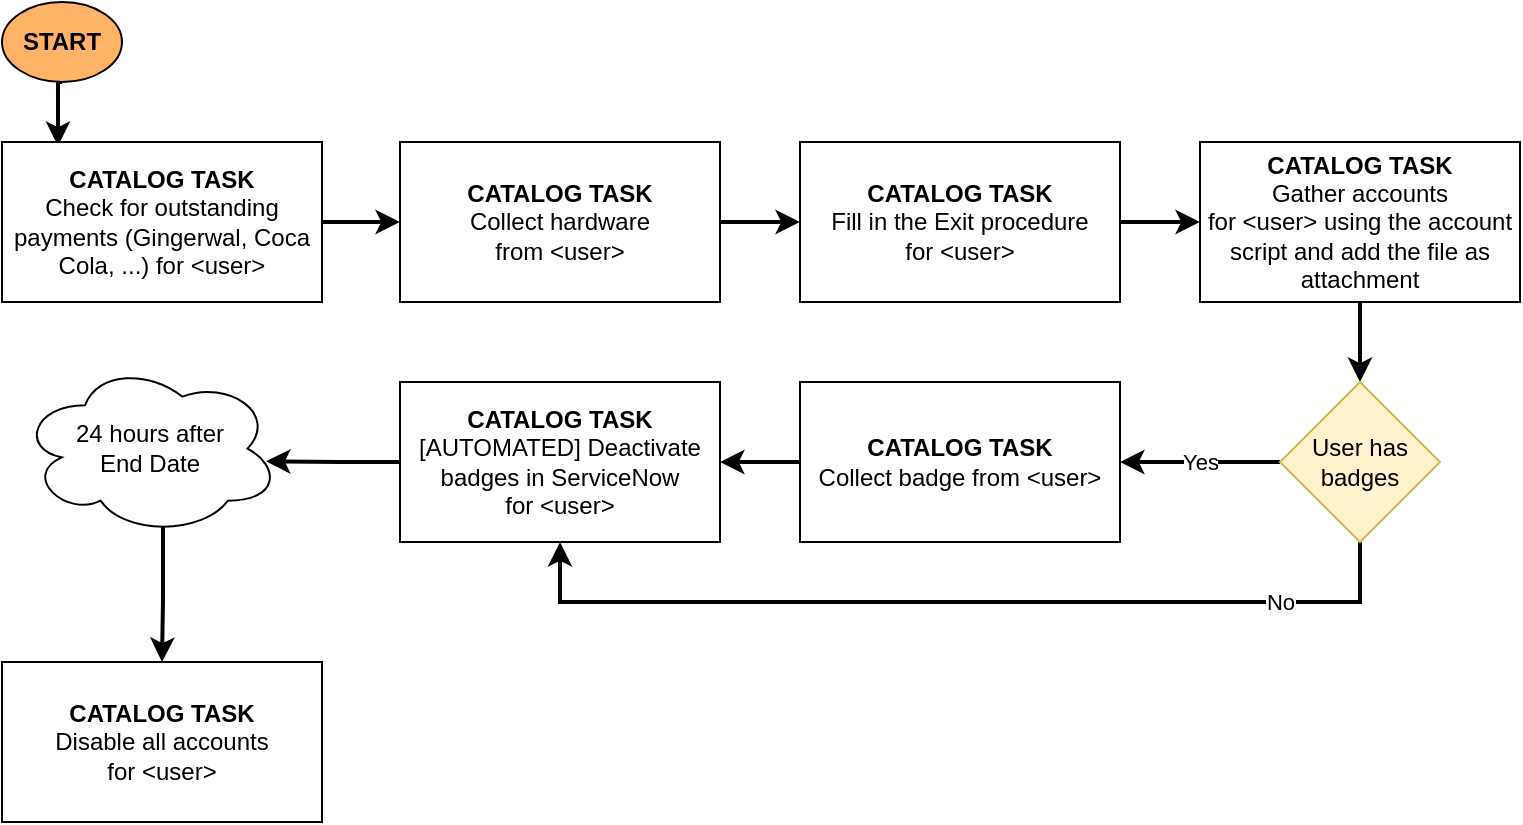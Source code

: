 <mxfile version="16.6.5" type="github">
  <diagram id="Z0VwywWxkh0-yVfvQIWY" name="Page-1">
    <mxGraphModel dx="1422" dy="754" grid="1" gridSize="10" guides="1" tooltips="1" connect="1" arrows="1" fold="1" page="1" pageScale="1" pageWidth="827" pageHeight="1169" math="0" shadow="0">
      <root>
        <mxCell id="0" />
        <mxCell id="1" parent="0" />
        <mxCell id="H05wWGtZs0aGEvXsyEpA-9" style="edgeStyle=orthogonalEdgeStyle;rounded=0;orthogonalLoop=1;jettySize=auto;html=1;exitX=0.5;exitY=1;exitDx=0;exitDy=0;entryX=0.175;entryY=0.025;entryDx=0;entryDy=0;entryPerimeter=0;strokeWidth=2;" edge="1" parent="1" source="H05wWGtZs0aGEvXsyEpA-1" target="H05wWGtZs0aGEvXsyEpA-8">
          <mxGeometry relative="1" as="geometry" />
        </mxCell>
        <mxCell id="H05wWGtZs0aGEvXsyEpA-1" value="START" style="ellipse;whiteSpace=wrap;html=1;fontStyle=1;fillColor=#FFB366;" vertex="1" parent="1">
          <mxGeometry x="11" y="10" width="60" height="40" as="geometry" />
        </mxCell>
        <mxCell id="H05wWGtZs0aGEvXsyEpA-11" style="edgeStyle=orthogonalEdgeStyle;rounded=0;orthogonalLoop=1;jettySize=auto;html=1;exitX=1;exitY=0.5;exitDx=0;exitDy=0;strokeWidth=2;" edge="1" parent="1" source="H05wWGtZs0aGEvXsyEpA-8" target="H05wWGtZs0aGEvXsyEpA-10">
          <mxGeometry relative="1" as="geometry" />
        </mxCell>
        <mxCell id="H05wWGtZs0aGEvXsyEpA-8" value="&lt;b&gt;CATALOG TASK&lt;br&gt;&lt;/b&gt;&lt;span&gt;Check for outstanding payments (Gingerwal, Coca Cola, ...) for&amp;nbsp;&amp;lt;user&amp;gt;&lt;/span&gt;" style="rounded=0;whiteSpace=wrap;html=1;" vertex="1" parent="1">
          <mxGeometry x="11" y="80" width="160" height="80" as="geometry" />
        </mxCell>
        <mxCell id="H05wWGtZs0aGEvXsyEpA-13" style="edgeStyle=orthogonalEdgeStyle;rounded=0;orthogonalLoop=1;jettySize=auto;html=1;exitX=1;exitY=0.5;exitDx=0;exitDy=0;entryX=0;entryY=0.5;entryDx=0;entryDy=0;strokeWidth=2;" edge="1" parent="1" source="H05wWGtZs0aGEvXsyEpA-10" target="H05wWGtZs0aGEvXsyEpA-12">
          <mxGeometry relative="1" as="geometry" />
        </mxCell>
        <mxCell id="H05wWGtZs0aGEvXsyEpA-10" value="&lt;b&gt;CATALOG TASK&lt;br&gt;&lt;/b&gt;&lt;span&gt;Collect hardware from&lt;/span&gt;&lt;span&gt;&amp;nbsp;&amp;lt;user&amp;gt;&lt;/span&gt;" style="rounded=0;whiteSpace=wrap;html=1;" vertex="1" parent="1">
          <mxGeometry x="210" y="80" width="160" height="80" as="geometry" />
        </mxCell>
        <mxCell id="H05wWGtZs0aGEvXsyEpA-15" style="edgeStyle=orthogonalEdgeStyle;rounded=0;orthogonalLoop=1;jettySize=auto;html=1;exitX=1;exitY=0.5;exitDx=0;exitDy=0;entryX=0;entryY=0.5;entryDx=0;entryDy=0;strokeWidth=2;" edge="1" parent="1" source="H05wWGtZs0aGEvXsyEpA-12" target="H05wWGtZs0aGEvXsyEpA-14">
          <mxGeometry relative="1" as="geometry" />
        </mxCell>
        <mxCell id="H05wWGtZs0aGEvXsyEpA-12" value="&lt;b&gt;CATALOG TASK&lt;br&gt;&lt;/b&gt;&lt;span&gt;Fill in the Exit procedure for&lt;/span&gt;&lt;span&gt;&amp;nbsp;&amp;lt;user&amp;gt;&lt;/span&gt;" style="rounded=0;whiteSpace=wrap;html=1;" vertex="1" parent="1">
          <mxGeometry x="410" y="80" width="160" height="80" as="geometry" />
        </mxCell>
        <mxCell id="H05wWGtZs0aGEvXsyEpA-18" style="edgeStyle=orthogonalEdgeStyle;rounded=0;orthogonalLoop=1;jettySize=auto;html=1;exitX=0.5;exitY=1;exitDx=0;exitDy=0;strokeWidth=2;" edge="1" parent="1" source="H05wWGtZs0aGEvXsyEpA-14" target="H05wWGtZs0aGEvXsyEpA-17">
          <mxGeometry relative="1" as="geometry" />
        </mxCell>
        <mxCell id="H05wWGtZs0aGEvXsyEpA-14" value="&lt;b&gt;CATALOG TASK&lt;br&gt;&lt;/b&gt;&lt;span&gt;Gather accounts for&lt;/span&gt;&lt;span&gt;&amp;nbsp;&amp;lt;user&amp;gt;&amp;nbsp;&lt;/span&gt;&lt;span&gt;using the account script and add the file as attachment&lt;/span&gt;" style="rounded=0;whiteSpace=wrap;html=1;" vertex="1" parent="1">
          <mxGeometry x="610" y="80" width="160" height="80" as="geometry" />
        </mxCell>
        <mxCell id="H05wWGtZs0aGEvXsyEpA-21" value="Yes" style="edgeStyle=orthogonalEdgeStyle;rounded=0;orthogonalLoop=1;jettySize=auto;html=1;exitX=0;exitY=0.5;exitDx=0;exitDy=0;strokeWidth=2;" edge="1" parent="1" source="H05wWGtZs0aGEvXsyEpA-17" target="H05wWGtZs0aGEvXsyEpA-20">
          <mxGeometry relative="1" as="geometry" />
        </mxCell>
        <mxCell id="H05wWGtZs0aGEvXsyEpA-27" value="No" style="edgeStyle=orthogonalEdgeStyle;rounded=0;orthogonalLoop=1;jettySize=auto;html=1;exitX=0.5;exitY=1;exitDx=0;exitDy=0;entryX=0.5;entryY=1;entryDx=0;entryDy=0;strokeWidth=2;" edge="1" parent="1" source="H05wWGtZs0aGEvXsyEpA-17" target="H05wWGtZs0aGEvXsyEpA-22">
          <mxGeometry x="-0.696" relative="1" as="geometry">
            <Array as="points">
              <mxPoint x="690" y="310" />
              <mxPoint x="290" y="310" />
            </Array>
            <mxPoint as="offset" />
          </mxGeometry>
        </mxCell>
        <mxCell id="H05wWGtZs0aGEvXsyEpA-17" value="User has badges" style="rhombus;whiteSpace=wrap;html=1;fillColor=#fff2cc;strokeColor=#d6b656;" vertex="1" parent="1">
          <mxGeometry x="650" y="200" width="80" height="80" as="geometry" />
        </mxCell>
        <mxCell id="H05wWGtZs0aGEvXsyEpA-23" style="edgeStyle=orthogonalEdgeStyle;rounded=0;orthogonalLoop=1;jettySize=auto;html=1;exitX=0;exitY=0.5;exitDx=0;exitDy=0;entryX=1;entryY=0.5;entryDx=0;entryDy=0;strokeWidth=2;" edge="1" parent="1" source="H05wWGtZs0aGEvXsyEpA-20" target="H05wWGtZs0aGEvXsyEpA-22">
          <mxGeometry relative="1" as="geometry" />
        </mxCell>
        <mxCell id="H05wWGtZs0aGEvXsyEpA-20" value="&lt;b&gt;CATALOG TASK&lt;br&gt;&lt;/b&gt;&lt;span&gt;Collect badge from&lt;/span&gt;&lt;span&gt;&amp;nbsp;&amp;lt;user&amp;gt;&lt;/span&gt;" style="rounded=0;whiteSpace=wrap;html=1;" vertex="1" parent="1">
          <mxGeometry x="410" y="200" width="160" height="80" as="geometry" />
        </mxCell>
        <mxCell id="H05wWGtZs0aGEvXsyEpA-33" style="edgeStyle=orthogonalEdgeStyle;rounded=0;orthogonalLoop=1;jettySize=auto;html=1;exitX=0;exitY=0.5;exitDx=0;exitDy=0;entryX=0.946;entryY=0.573;entryDx=0;entryDy=0;entryPerimeter=0;strokeWidth=2;" edge="1" parent="1" source="H05wWGtZs0aGEvXsyEpA-22" target="H05wWGtZs0aGEvXsyEpA-29">
          <mxGeometry relative="1" as="geometry" />
        </mxCell>
        <mxCell id="H05wWGtZs0aGEvXsyEpA-22" value="&lt;b&gt;CATALOG TASK&lt;br&gt;&lt;/b&gt;&lt;span&gt;[AUTOMATED] Deactivate badges in ServiceNow for&amp;nbsp;&lt;/span&gt;&lt;span&gt;&amp;lt;user&amp;gt;&lt;/span&gt;" style="rounded=0;whiteSpace=wrap;html=1;" vertex="1" parent="1">
          <mxGeometry x="210" y="200" width="160" height="80" as="geometry" />
        </mxCell>
        <mxCell id="H05wWGtZs0aGEvXsyEpA-32" style="edgeStyle=orthogonalEdgeStyle;rounded=0;orthogonalLoop=1;jettySize=auto;html=1;exitX=0.55;exitY=0.95;exitDx=0;exitDy=0;exitPerimeter=0;strokeWidth=2;" edge="1" parent="1" source="H05wWGtZs0aGEvXsyEpA-29" target="H05wWGtZs0aGEvXsyEpA-31">
          <mxGeometry relative="1" as="geometry" />
        </mxCell>
        <mxCell id="H05wWGtZs0aGEvXsyEpA-29" value="24 hours after&lt;br&gt;End Date" style="ellipse;shape=cloud;whiteSpace=wrap;html=1;" vertex="1" parent="1">
          <mxGeometry x="20" y="190" width="130" height="86.67" as="geometry" />
        </mxCell>
        <mxCell id="H05wWGtZs0aGEvXsyEpA-31" value="&lt;b&gt;CATALOG TASK&lt;br&gt;&lt;/b&gt;&lt;span&gt;Disable all accounts for&lt;/span&gt;&lt;span&gt;&amp;nbsp;&lt;/span&gt;&lt;span&gt;&amp;lt;user&amp;gt;&lt;/span&gt;" style="rounded=0;whiteSpace=wrap;html=1;" vertex="1" parent="1">
          <mxGeometry x="11" y="340" width="160" height="80" as="geometry" />
        </mxCell>
      </root>
    </mxGraphModel>
  </diagram>
</mxfile>
